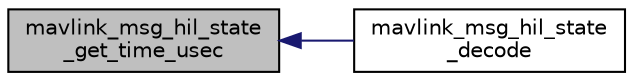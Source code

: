 digraph "mavlink_msg_hil_state_get_time_usec"
{
 // INTERACTIVE_SVG=YES
  edge [fontname="Helvetica",fontsize="10",labelfontname="Helvetica",labelfontsize="10"];
  node [fontname="Helvetica",fontsize="10",shape=record];
  rankdir="LR";
  Node1 [label="mavlink_msg_hil_state\l_get_time_usec",height=0.2,width=0.4,color="black", fillcolor="grey75", style="filled" fontcolor="black"];
  Node1 -> Node2 [dir="back",color="midnightblue",fontsize="10",style="solid",fontname="Helvetica"];
  Node2 [label="mavlink_msg_hil_state\l_decode",height=0.2,width=0.4,color="black", fillcolor="white", style="filled",URL="$v1_80_2common_2mavlink__msg__hil__state_8h.html#aad9127fd1cc6639c982b388b2d72a889",tooltip="Decode a hil_state message into a struct. "];
}
